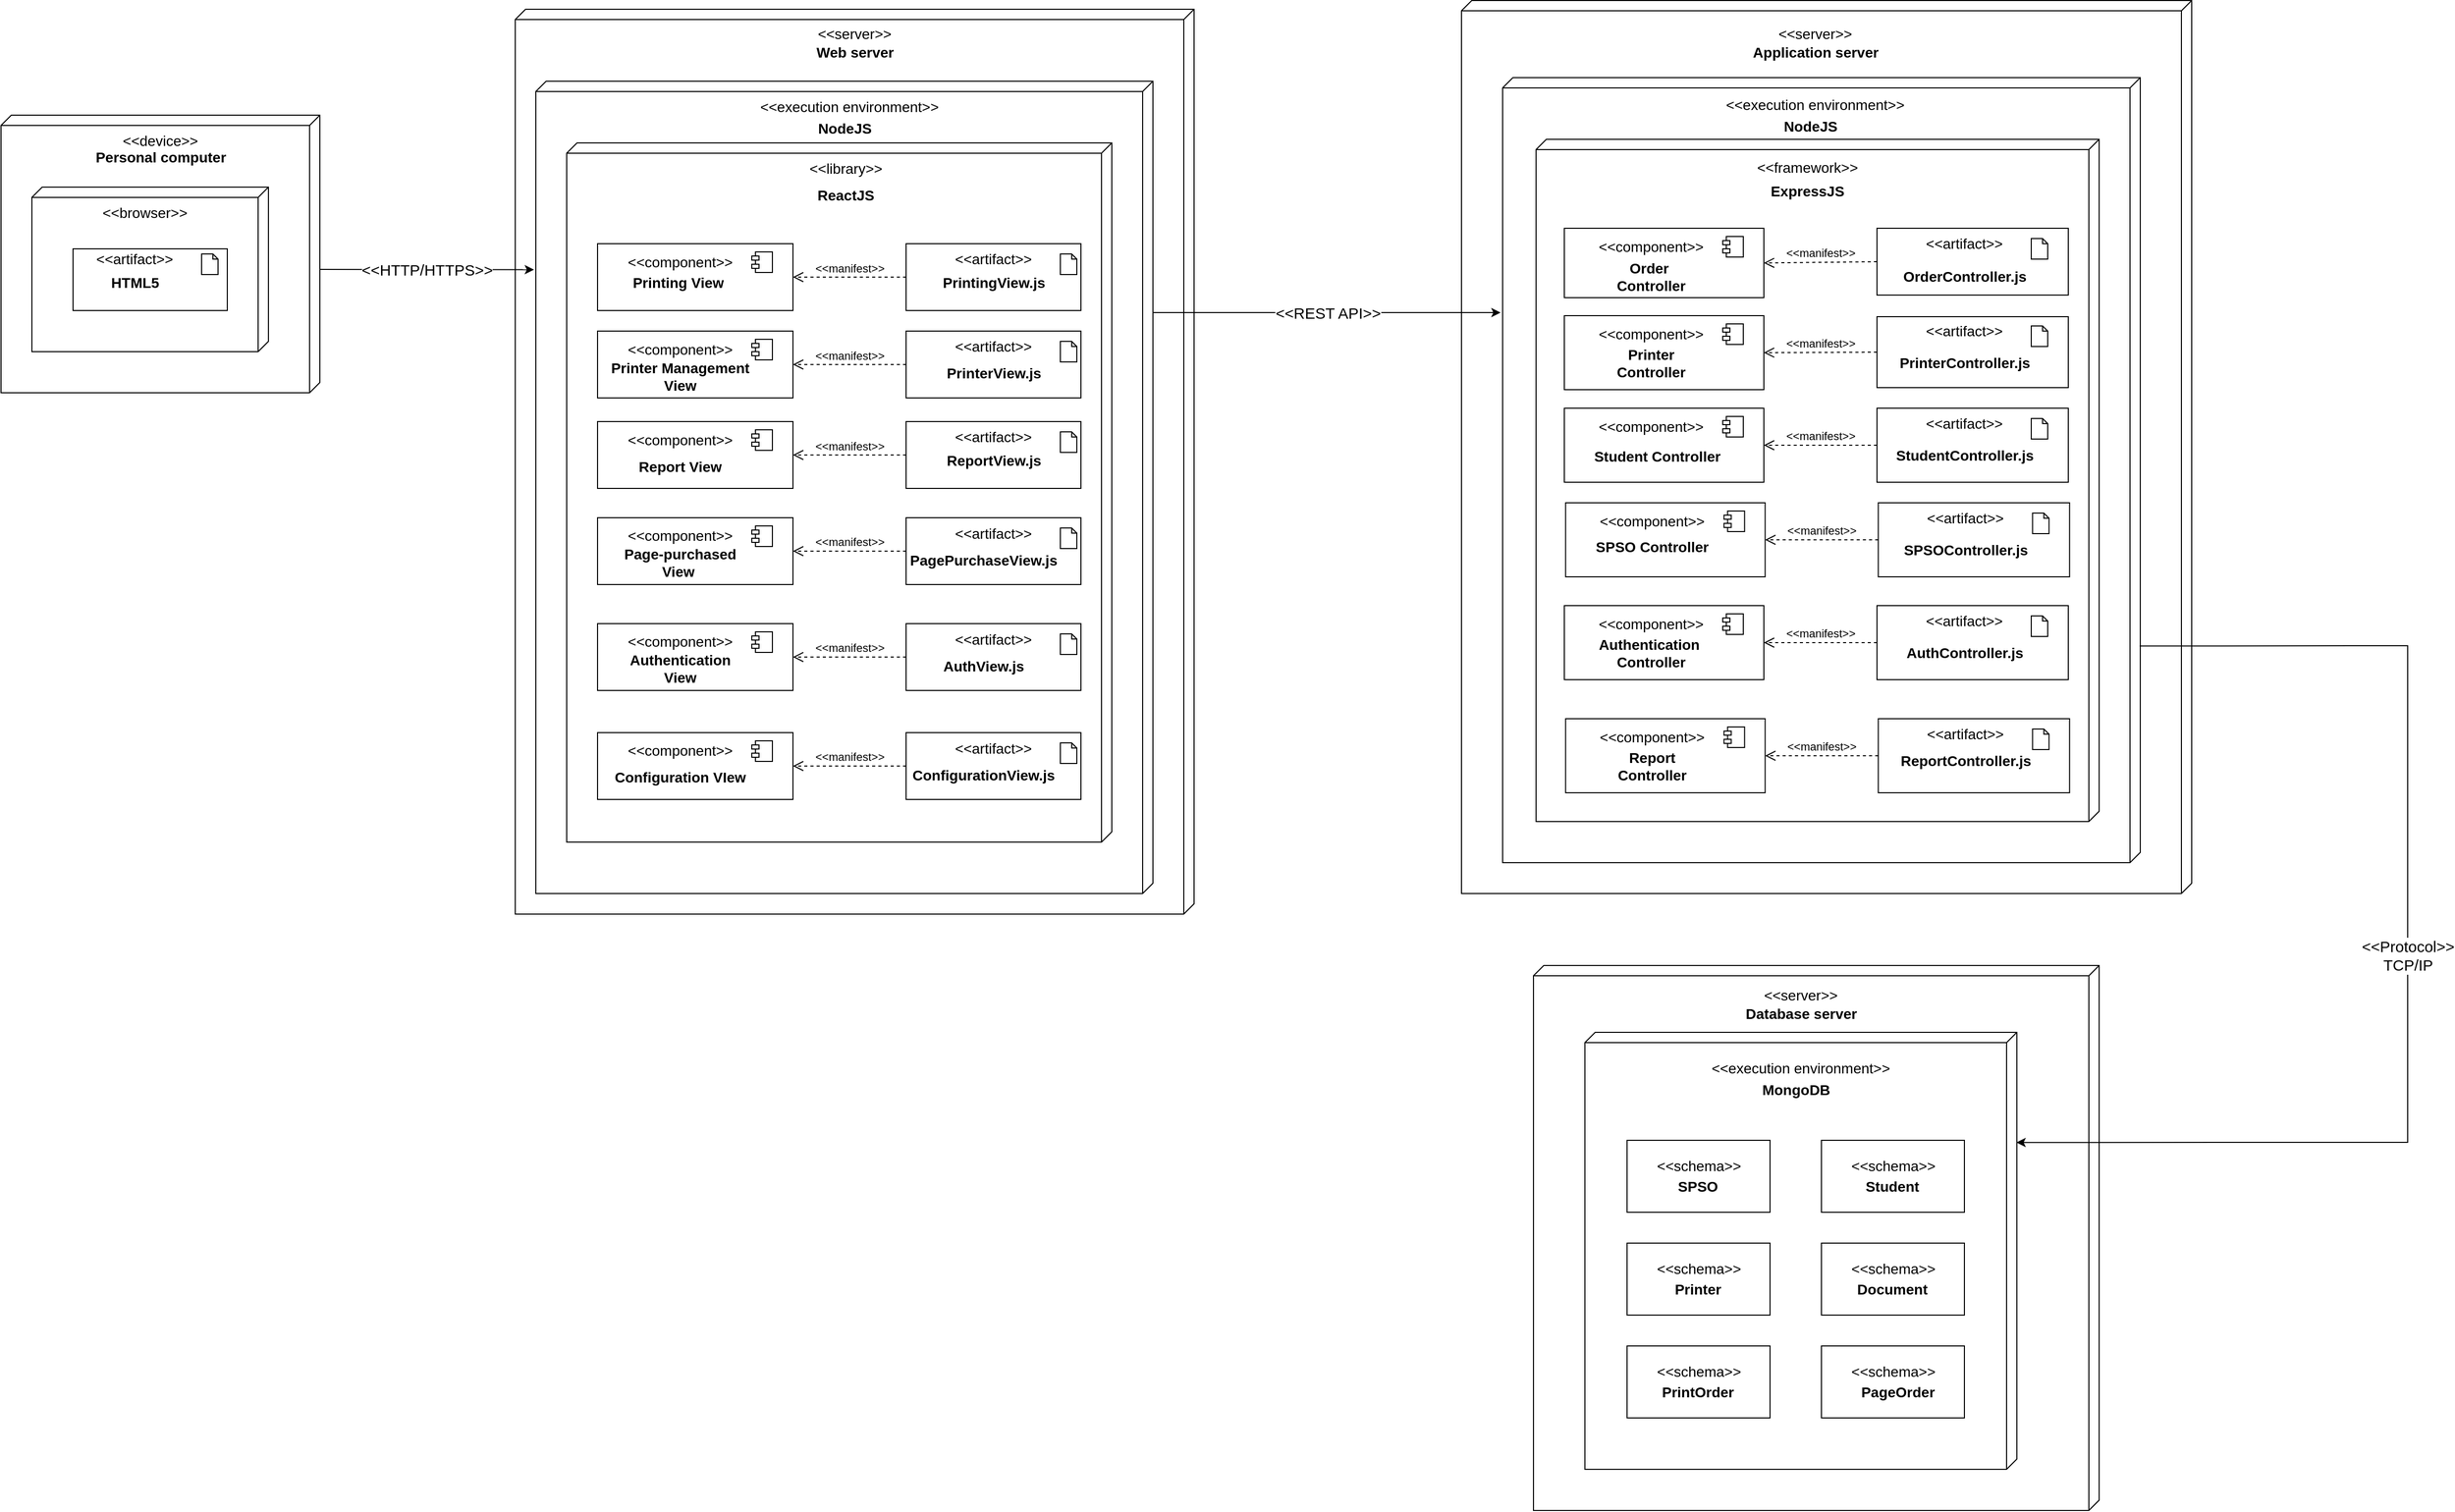 <mxfile version="24.8.4">
  <diagram name="Trang-1" id="mACEPq8pxf743DaYWMax">
    <mxGraphModel grid="1" page="1" gridSize="10" guides="1" tooltips="1" connect="1" arrows="1" fold="1" pageScale="1" pageWidth="827" pageHeight="583" math="0" shadow="0">
      <root>
        <mxCell id="0" />
        <mxCell id="1" parent="0" />
        <mxCell id="xMDU6Mf7_W_wkWYFv5O9-4" value="" style="verticalAlign=top;align=left;spacingTop=8;spacingLeft=2;spacingRight=12;shape=cube;size=10;direction=south;fontStyle=4;html=1;whiteSpace=wrap;" vertex="1" parent="1">
          <mxGeometry x="160" y="150" width="660" height="880" as="geometry" />
        </mxCell>
        <mxCell id="xMDU6Mf7_W_wkWYFv5O9-5" value="&lt;font style=&quot;font-size: 14px;&quot;&gt;&amp;lt;&amp;lt;server&amp;gt;&amp;gt;&lt;/font&gt;" style="text;html=1;align=center;verticalAlign=middle;whiteSpace=wrap;rounded=0;" vertex="1" parent="1">
          <mxGeometry x="460" y="159" width="60" height="30" as="geometry" />
        </mxCell>
        <mxCell id="xMDU6Mf7_W_wkWYFv5O9-7" value="" style="verticalAlign=top;align=left;spacingTop=8;spacingLeft=2;spacingRight=12;shape=cube;size=10;direction=south;fontStyle=4;html=1;whiteSpace=wrap;" vertex="1" parent="1">
          <mxGeometry x="180" y="220" width="600" height="790" as="geometry" />
        </mxCell>
        <mxCell id="xMDU6Mf7_W_wkWYFv5O9-8" value="" style="verticalAlign=top;align=left;spacingTop=8;spacingLeft=2;spacingRight=12;shape=cube;size=10;direction=south;fontStyle=4;html=1;whiteSpace=wrap;" vertex="1" parent="1">
          <mxGeometry x="1080" y="141.5" width="710" height="868.5" as="geometry" />
        </mxCell>
        <mxCell id="xMDU6Mf7_W_wkWYFv5O9-12" value="" style="verticalAlign=top;align=left;spacingTop=8;spacingLeft=2;spacingRight=12;shape=cube;size=10;direction=south;fontStyle=4;html=1;whiteSpace=wrap;" vertex="1" parent="1">
          <mxGeometry x="-340" y="253" width="310" height="270" as="geometry" />
        </mxCell>
        <mxCell id="xMDU6Mf7_W_wkWYFv5O9-13" value="&lt;font style=&quot;font-size: 14px;&quot;&gt;Web server&lt;/font&gt;" style="text;align=center;fontStyle=1;verticalAlign=middle;spacingLeft=3;spacingRight=3;strokeColor=none;rotatable=0;points=[[0,0.5],[1,0.5]];portConstraint=eastwest;html=1;" vertex="1" parent="1">
          <mxGeometry x="450" y="179" width="80" height="26" as="geometry" />
        </mxCell>
        <mxCell id="xMDU6Mf7_W_wkWYFv5O9-15" value="&lt;font style=&quot;font-size: 14px;&quot;&gt;&amp;lt;&amp;lt;device&amp;gt;&amp;gt;&lt;/font&gt;" style="text;html=1;align=center;verticalAlign=middle;whiteSpace=wrap;rounded=0;" vertex="1" parent="1">
          <mxGeometry x="-215" y="263" width="60" height="30" as="geometry" />
        </mxCell>
        <mxCell id="xMDU6Mf7_W_wkWYFv5O9-16" value="&lt;font style=&quot;font-size: 14px;&quot;&gt;Personal computer&lt;/font&gt;" style="text;align=center;fontStyle=1;verticalAlign=middle;spacingLeft=3;spacingRight=3;strokeColor=none;rotatable=0;points=[[0,0.5],[1,0.5]];portConstraint=eastwest;html=1;" vertex="1" parent="1">
          <mxGeometry x="-225" y="281" width="80" height="26" as="geometry" />
        </mxCell>
        <mxCell id="xMDU6Mf7_W_wkWYFv5O9-17" value="" style="verticalAlign=top;align=left;spacingTop=8;spacingLeft=2;spacingRight=12;shape=cube;size=10;direction=south;fontStyle=4;html=1;whiteSpace=wrap;" vertex="1" parent="1">
          <mxGeometry x="-310" y="323" width="230" height="160" as="geometry" />
        </mxCell>
        <mxCell id="xMDU6Mf7_W_wkWYFv5O9-18" value="&lt;font style=&quot;font-size: 14px;&quot;&gt;&amp;lt;&amp;lt;browser&amp;gt;&amp;gt;&lt;/font&gt;" style="text;html=1;align=center;verticalAlign=middle;whiteSpace=wrap;rounded=0;" vertex="1" parent="1">
          <mxGeometry x="-230" y="333" width="60" height="30" as="geometry" />
        </mxCell>
        <mxCell id="xMDU6Mf7_W_wkWYFv5O9-19" value="" style="html=1;whiteSpace=wrap;" vertex="1" parent="1">
          <mxGeometry x="-270" y="383" width="150" height="60" as="geometry" />
        </mxCell>
        <mxCell id="xMDU6Mf7_W_wkWYFv5O9-20" value="&lt;font style=&quot;font-size: 14px;&quot;&gt;&amp;lt;&amp;lt;artifact&amp;gt;&amp;gt;&lt;/font&gt;" style="text;html=1;align=center;verticalAlign=middle;whiteSpace=wrap;rounded=0;" vertex="1" parent="1">
          <mxGeometry x="-240" y="378" width="60" height="30" as="geometry" />
        </mxCell>
        <mxCell id="xMDU6Mf7_W_wkWYFv5O9-21" value="&lt;font style=&quot;font-size: 14px;&quot;&gt;HTML5&lt;/font&gt;" style="text;align=center;fontStyle=1;verticalAlign=middle;spacingLeft=3;spacingRight=3;strokeColor=none;rotatable=0;points=[[0,0.5],[1,0.5]];portConstraint=eastwest;html=1;" vertex="1" parent="1">
          <mxGeometry x="-250" y="403" width="80" height="26" as="geometry" />
        </mxCell>
        <mxCell id="xMDU6Mf7_W_wkWYFv5O9-22" value="" style="shape=note;whiteSpace=wrap;html=1;backgroundOutline=1;darkOpacity=0.05;size=5;" vertex="1" parent="1">
          <mxGeometry x="-145" y="388" width="16" height="20" as="geometry" />
        </mxCell>
        <mxCell id="xMDU6Mf7_W_wkWYFv5O9-23" value="&lt;font style=&quot;font-size: 14px;&quot;&gt;&amp;lt;&amp;lt;execution environment&amp;gt;&amp;gt;&lt;/font&gt;" style="text;html=1;align=center;verticalAlign=middle;whiteSpace=wrap;rounded=0;" vertex="1" parent="1">
          <mxGeometry x="395" y="230" width="180" height="30" as="geometry" />
        </mxCell>
        <mxCell id="xMDU6Mf7_W_wkWYFv5O9-24" value="&lt;font style=&quot;font-size: 14px;&quot;&gt;NodeJS&lt;/font&gt;" style="text;align=center;fontStyle=1;verticalAlign=middle;spacingLeft=3;spacingRight=3;strokeColor=none;rotatable=0;points=[[0,0.5],[1,0.5]];portConstraint=eastwest;html=1;" vertex="1" parent="1">
          <mxGeometry x="440" y="253" width="80" height="26" as="geometry" />
        </mxCell>
        <mxCell id="xMDU6Mf7_W_wkWYFv5O9-25" value="" style="verticalAlign=top;align=left;spacingTop=8;spacingLeft=2;spacingRight=12;shape=cube;size=10;direction=south;fontStyle=4;html=1;whiteSpace=wrap;" vertex="1" parent="1">
          <mxGeometry x="210" y="280" width="530" height="680" as="geometry" />
        </mxCell>
        <mxCell id="xMDU6Mf7_W_wkWYFv5O9-26" value="&lt;span style=&quot;font-weight: 400;&quot;&gt;&lt;font style=&quot;font-size: 14px;&quot;&gt;&amp;lt;&amp;lt;library&amp;gt;&amp;gt;&lt;/font&gt;&lt;/span&gt;" style="text;align=center;fontStyle=1;verticalAlign=middle;spacingLeft=3;spacingRight=3;strokeColor=none;rotatable=0;points=[[0,0.5],[1,0.5]];portConstraint=eastwest;html=1;" vertex="1" parent="1">
          <mxGeometry x="441.25" y="292" width="80" height="26" as="geometry" />
        </mxCell>
        <mxCell id="xMDU6Mf7_W_wkWYFv5O9-27" value="&lt;font style=&quot;font-size: 14px;&quot;&gt;ReactJS&lt;/font&gt;" style="text;align=center;fontStyle=1;verticalAlign=middle;spacingLeft=3;spacingRight=3;strokeColor=none;rotatable=0;points=[[0,0.5],[1,0.5]];portConstraint=eastwest;html=1;" vertex="1" parent="1">
          <mxGeometry x="456.25" y="320" width="50" height="21" as="geometry" />
        </mxCell>
        <mxCell id="xMDU6Mf7_W_wkWYFv5O9-66" value="" style="verticalAlign=top;align=left;spacingTop=8;spacingLeft=2;spacingRight=12;shape=cube;size=10;direction=south;fontStyle=4;html=1;whiteSpace=wrap;" vertex="1" parent="1">
          <mxGeometry x="1120" y="216.5" width="620" height="763.5" as="geometry" />
        </mxCell>
        <mxCell id="xMDU6Mf7_W_wkWYFv5O9-67" value="&lt;font style=&quot;font-size: 14px;&quot;&gt;&amp;lt;&amp;lt;execution environment&amp;gt;&amp;gt;&lt;/font&gt;" style="text;html=1;align=center;verticalAlign=middle;whiteSpace=wrap;rounded=0;" vertex="1" parent="1">
          <mxGeometry x="1334" y="227.5" width="180" height="30" as="geometry" />
        </mxCell>
        <mxCell id="xMDU6Mf7_W_wkWYFv5O9-68" value="&lt;font style=&quot;font-size: 14px;&quot;&gt;NodeJS&lt;/font&gt;" style="text;align=center;fontStyle=1;verticalAlign=middle;spacingLeft=3;spacingRight=3;strokeColor=none;rotatable=0;points=[[0,0.5],[1,0.5]];portConstraint=eastwest;html=1;" vertex="1" parent="1">
          <mxGeometry x="1379" y="250.5" width="80" height="26" as="geometry" />
        </mxCell>
        <mxCell id="xMDU6Mf7_W_wkWYFv5O9-69" value="" style="verticalAlign=top;align=left;spacingTop=8;spacingLeft=2;spacingRight=12;shape=cube;size=10;direction=south;fontStyle=4;html=1;whiteSpace=wrap;" vertex="1" parent="1">
          <mxGeometry x="1152.5" y="276.5" width="547.5" height="663.5" as="geometry" />
        </mxCell>
        <mxCell id="xMDU6Mf7_W_wkWYFv5O9-70" value="&lt;span style=&quot;font-weight: 400;&quot;&gt;&lt;font style=&quot;font-size: 14px;&quot;&gt;&amp;lt;&amp;lt;framework&amp;gt;&amp;gt;&lt;/font&gt;&lt;/span&gt;" style="text;align=center;fontStyle=1;verticalAlign=middle;spacingLeft=3;spacingRight=3;strokeColor=none;rotatable=0;points=[[0,0.5],[1,0.5]];portConstraint=eastwest;html=1;" vertex="1" parent="1">
          <mxGeometry x="1376.25" y="290.5" width="80" height="26" as="geometry" />
        </mxCell>
        <mxCell id="xMDU6Mf7_W_wkWYFv5O9-72" value="" style="html=1;whiteSpace=wrap;" vertex="1" parent="1">
          <mxGeometry x="1180" y="363" width="194" height="67.5" as="geometry" />
        </mxCell>
        <mxCell id="xMDU6Mf7_W_wkWYFv5O9-73" value="" style="shape=module;align=left;spacingLeft=20;align=center;verticalAlign=top;whiteSpace=wrap;html=1;jettyWidth=7;jettyHeight=4;" vertex="1" parent="1">
          <mxGeometry x="1334" y="371" width="20" height="20" as="geometry" />
        </mxCell>
        <mxCell id="xMDU6Mf7_W_wkWYFv5O9-74" value="&lt;span style=&quot;font-weight: 400;&quot;&gt;&lt;font style=&quot;font-size: 14px;&quot;&gt;&amp;lt;&amp;lt;component&amp;gt;&amp;gt;&lt;/font&gt;&lt;/span&gt;" style="text;align=center;fontStyle=1;verticalAlign=middle;spacingLeft=3;spacingRight=3;strokeColor=none;rotatable=0;points=[[0,0.5],[1,0.5]];portConstraint=eastwest;html=1;" vertex="1" parent="1">
          <mxGeometry x="1224" y="367.5" width="80" height="26" as="geometry" />
        </mxCell>
        <mxCell id="xMDU6Mf7_W_wkWYFv5O9-75" value="&lt;span style=&quot;font-size: 14px;&quot;&gt;Order&amp;nbsp;&lt;br&gt;Controller&lt;/span&gt;" style="text;align=center;fontStyle=1;verticalAlign=middle;spacingLeft=3;spacingRight=3;strokeColor=none;rotatable=0;points=[[0,0.5],[1,0.5]];portConstraint=eastwest;html=1;" vertex="1" parent="1">
          <mxGeometry x="1224" y="396.5" width="80" height="26" as="geometry" />
        </mxCell>
        <mxCell id="xMDU6Mf7_W_wkWYFv5O9-76" value="" style="html=1;whiteSpace=wrap;" vertex="1" parent="1">
          <mxGeometry x="1484" y="363" width="186" height="65" as="geometry" />
        </mxCell>
        <mxCell id="xMDU6Mf7_W_wkWYFv5O9-77" value="&lt;font style=&quot;font-size: 14px;&quot;&gt;&amp;lt;&amp;lt;artifact&amp;gt;&amp;gt;&lt;/font&gt;" style="text;html=1;align=center;verticalAlign=middle;whiteSpace=wrap;rounded=0;" vertex="1" parent="1">
          <mxGeometry x="1539" y="363" width="60" height="30" as="geometry" />
        </mxCell>
        <mxCell id="xMDU6Mf7_W_wkWYFv5O9-78" value="&lt;font style=&quot;font-size: 14px;&quot;&gt;OrderController.js&lt;/font&gt;" style="text;align=center;fontStyle=1;verticalAlign=middle;spacingLeft=3;spacingRight=3;strokeColor=none;rotatable=0;points=[[0,0.5],[1,0.5]];portConstraint=eastwest;html=1;" vertex="1" parent="1">
          <mxGeometry x="1509" y="396.5" width="120" height="26" as="geometry" />
        </mxCell>
        <mxCell id="xMDU6Mf7_W_wkWYFv5O9-79" value="" style="shape=note;whiteSpace=wrap;html=1;backgroundOutline=1;darkOpacity=0.05;size=5;" vertex="1" parent="1">
          <mxGeometry x="1634" y="373" width="16" height="20" as="geometry" />
        </mxCell>
        <mxCell id="xMDU6Mf7_W_wkWYFv5O9-80" value="&amp;lt;&amp;lt;manifest&amp;gt;&amp;gt;" style="html=1;verticalAlign=bottom;endArrow=open;dashed=1;endSize=8;curved=0;rounded=0;entryX=1;entryY=0.5;entryDx=0;entryDy=0;exitX=0;exitY=0.5;exitDx=0;exitDy=0;" edge="1" parent="1" source="xMDU6Mf7_W_wkWYFv5O9-76" target="xMDU6Mf7_W_wkWYFv5O9-72">
          <mxGeometry relative="1" as="geometry">
            <mxPoint x="1464" y="395.08" as="sourcePoint" />
            <mxPoint x="1384" y="395.08" as="targetPoint" />
          </mxGeometry>
        </mxCell>
        <mxCell id="xMDU6Mf7_W_wkWYFv5O9-81" value="" style="html=1;whiteSpace=wrap;" vertex="1" parent="1">
          <mxGeometry x="1180" y="448" width="194" height="72" as="geometry" />
        </mxCell>
        <mxCell id="xMDU6Mf7_W_wkWYFv5O9-82" value="" style="shape=module;align=left;spacingLeft=20;align=center;verticalAlign=top;whiteSpace=wrap;html=1;jettyWidth=7;jettyHeight=4;" vertex="1" parent="1">
          <mxGeometry x="1334" y="456" width="20" height="20" as="geometry" />
        </mxCell>
        <mxCell id="xMDU6Mf7_W_wkWYFv5O9-83" value="&lt;span style=&quot;font-weight: 400; font-size: 14px;&quot;&gt;&amp;lt;&amp;lt;component&amp;gt;&amp;gt;&lt;/span&gt;" style="text;align=center;fontStyle=1;verticalAlign=middle;spacingLeft=3;spacingRight=3;strokeColor=none;rotatable=0;points=[[0,0.5],[1,0.5]];portConstraint=eastwest;html=1;fontSize=14;" vertex="1" parent="1">
          <mxGeometry x="1224" y="452.5" width="80" height="26" as="geometry" />
        </mxCell>
        <mxCell id="xMDU6Mf7_W_wkWYFv5O9-84" value="&lt;font style=&quot;font-size: 14px;&quot;&gt;Printer&lt;/font&gt;&lt;div&gt;&lt;span style=&quot;font-size: 14px;&quot;&gt;Controller&lt;/span&gt;&lt;/div&gt;" style="text;align=center;fontStyle=1;verticalAlign=middle;spacingLeft=3;spacingRight=3;strokeColor=none;rotatable=0;points=[[0,0.5],[1,0.5]];portConstraint=eastwest;html=1;" vertex="1" parent="1">
          <mxGeometry x="1224" y="481" width="80" height="26" as="geometry" />
        </mxCell>
        <mxCell id="xMDU6Mf7_W_wkWYFv5O9-85" value="" style="html=1;whiteSpace=wrap;" vertex="1" parent="1">
          <mxGeometry x="1484" y="449" width="186" height="69" as="geometry" />
        </mxCell>
        <mxCell id="xMDU6Mf7_W_wkWYFv5O9-86" value="&lt;font style=&quot;font-size: 14px;&quot;&gt;&amp;lt;&amp;lt;artifact&amp;gt;&amp;gt;&lt;/font&gt;" style="text;html=1;align=center;verticalAlign=middle;whiteSpace=wrap;rounded=0;" vertex="1" parent="1">
          <mxGeometry x="1539" y="448" width="60" height="30" as="geometry" />
        </mxCell>
        <mxCell id="xMDU6Mf7_W_wkWYFv5O9-87" value="&lt;font style=&quot;font-size: 14px;&quot;&gt;PrinterController.js&lt;/font&gt;" style="text;align=center;fontStyle=1;verticalAlign=middle;spacingLeft=3;spacingRight=3;strokeColor=none;rotatable=0;points=[[0,0.5],[1,0.5]];portConstraint=eastwest;html=1;" vertex="1" parent="1">
          <mxGeometry x="1529" y="481" width="80" height="26" as="geometry" />
        </mxCell>
        <mxCell id="xMDU6Mf7_W_wkWYFv5O9-88" value="" style="shape=note;whiteSpace=wrap;html=1;backgroundOutline=1;darkOpacity=0.05;size=5;" vertex="1" parent="1">
          <mxGeometry x="1634" y="458" width="16" height="20" as="geometry" />
        </mxCell>
        <mxCell id="xMDU6Mf7_W_wkWYFv5O9-89" value="&amp;lt;&amp;lt;manifest&amp;gt;&amp;gt;" style="html=1;verticalAlign=bottom;endArrow=open;dashed=1;endSize=8;curved=0;rounded=0;entryX=1;entryY=0.5;entryDx=0;entryDy=0;exitX=0;exitY=0.5;exitDx=0;exitDy=0;" edge="1" parent="1" source="xMDU6Mf7_W_wkWYFv5O9-85" target="xMDU6Mf7_W_wkWYFv5O9-81">
          <mxGeometry relative="1" as="geometry">
            <mxPoint x="1464" y="480.08" as="sourcePoint" />
            <mxPoint x="1384" y="480.08" as="targetPoint" />
          </mxGeometry>
        </mxCell>
        <mxCell id="xMDU6Mf7_W_wkWYFv5O9-90" value="" style="html=1;whiteSpace=wrap;" vertex="1" parent="1">
          <mxGeometry x="1180" y="538" width="194" height="72" as="geometry" />
        </mxCell>
        <mxCell id="xMDU6Mf7_W_wkWYFv5O9-91" value="" style="shape=module;align=left;spacingLeft=20;align=center;verticalAlign=top;whiteSpace=wrap;html=1;jettyWidth=7;jettyHeight=4;" vertex="1" parent="1">
          <mxGeometry x="1334" y="546" width="20" height="20" as="geometry" />
        </mxCell>
        <mxCell id="xMDU6Mf7_W_wkWYFv5O9-92" value="&lt;span style=&quot;font-weight: 400;&quot;&gt;&lt;font style=&quot;font-size: 14px;&quot;&gt;&amp;lt;&amp;lt;component&amp;gt;&amp;gt;&lt;/font&gt;&lt;/span&gt;" style="text;align=center;fontStyle=1;verticalAlign=middle;spacingLeft=3;spacingRight=3;strokeColor=none;rotatable=0;points=[[0,0.5],[1,0.5]];portConstraint=eastwest;html=1;" vertex="1" parent="1">
          <mxGeometry x="1224" y="542.5" width="80" height="26" as="geometry" />
        </mxCell>
        <mxCell id="xMDU6Mf7_W_wkWYFv5O9-93" value="&lt;span style=&quot;font-size: 14px;&quot;&gt;Student Controller&lt;/span&gt;" style="text;align=center;fontStyle=1;verticalAlign=middle;spacingLeft=3;spacingRight=3;strokeColor=none;rotatable=0;points=[[0,0.5],[1,0.5]];portConstraint=eastwest;html=1;" vertex="1" parent="1">
          <mxGeometry x="1200" y="571.5" width="140" height="26" as="geometry" />
        </mxCell>
        <mxCell id="xMDU6Mf7_W_wkWYFv5O9-94" value="" style="html=1;whiteSpace=wrap;" vertex="1" parent="1">
          <mxGeometry x="1484" y="538" width="186" height="72" as="geometry" />
        </mxCell>
        <mxCell id="xMDU6Mf7_W_wkWYFv5O9-95" value="&lt;font style=&quot;font-size: 14px;&quot;&gt;&amp;lt;&amp;lt;artifact&amp;gt;&amp;gt;&lt;/font&gt;" style="text;html=1;align=center;verticalAlign=middle;whiteSpace=wrap;rounded=0;" vertex="1" parent="1">
          <mxGeometry x="1539" y="538" width="60" height="30" as="geometry" />
        </mxCell>
        <mxCell id="xMDU6Mf7_W_wkWYFv5O9-96" value="&lt;span style=&quot;font-size: 14px;&quot;&gt;StudentController.js&lt;/span&gt;" style="text;align=center;fontStyle=1;verticalAlign=middle;spacingLeft=3;spacingRight=3;strokeColor=none;rotatable=0;points=[[0,0.5],[1,0.5]];portConstraint=eastwest;html=1;" vertex="1" parent="1">
          <mxGeometry x="1529" y="571" width="80" height="26" as="geometry" />
        </mxCell>
        <mxCell id="xMDU6Mf7_W_wkWYFv5O9-97" value="" style="shape=note;whiteSpace=wrap;html=1;backgroundOutline=1;darkOpacity=0.05;size=5;" vertex="1" parent="1">
          <mxGeometry x="1634" y="548" width="16" height="20" as="geometry" />
        </mxCell>
        <mxCell id="xMDU6Mf7_W_wkWYFv5O9-98" value="&amp;lt;&amp;lt;manifest&amp;gt;&amp;gt;" style="html=1;verticalAlign=bottom;endArrow=open;dashed=1;endSize=8;curved=0;rounded=0;entryX=1;entryY=0.5;entryDx=0;entryDy=0;exitX=0;exitY=0.5;exitDx=0;exitDy=0;" edge="1" parent="1" source="xMDU6Mf7_W_wkWYFv5O9-94" target="xMDU6Mf7_W_wkWYFv5O9-90">
          <mxGeometry relative="1" as="geometry">
            <mxPoint x="1464" y="570.08" as="sourcePoint" />
            <mxPoint x="1384" y="570.08" as="targetPoint" />
          </mxGeometry>
        </mxCell>
        <mxCell id="xMDU6Mf7_W_wkWYFv5O9-99" value="&lt;span style=&quot;font-size: 14px;&quot;&gt;ExpressJS&lt;/span&gt;" style="text;align=center;fontStyle=1;verticalAlign=middle;spacingLeft=3;spacingRight=3;strokeColor=none;rotatable=0;points=[[0,0.5],[1,0.5]];portConstraint=eastwest;html=1;" vertex="1" parent="1">
          <mxGeometry x="1391.25" y="316.5" width="50" height="21" as="geometry" />
        </mxCell>
        <mxCell id="xMDU6Mf7_W_wkWYFv5O9-101" value="&lt;font style=&quot;font-size: 14px;&quot;&gt;&amp;lt;&amp;lt;server&amp;gt;&amp;gt;&lt;/font&gt;" style="text;html=1;align=center;verticalAlign=middle;whiteSpace=wrap;rounded=0;" vertex="1" parent="1">
          <mxGeometry x="1394" y="159" width="60" height="30" as="geometry" />
        </mxCell>
        <mxCell id="xMDU6Mf7_W_wkWYFv5O9-102" value="&lt;font style=&quot;font-size: 14px;&quot;&gt;Application server&lt;/font&gt;" style="text;align=center;fontStyle=1;verticalAlign=middle;spacingLeft=3;spacingRight=3;strokeColor=none;rotatable=0;points=[[0,0.5],[1,0.5]];portConstraint=eastwest;html=1;" vertex="1" parent="1">
          <mxGeometry x="1384" y="179" width="80" height="26" as="geometry" />
        </mxCell>
        <mxCell id="xMDU6Mf7_W_wkWYFv5O9-118" value="" style="verticalAlign=top;align=left;spacingTop=8;spacingLeft=2;spacingRight=12;shape=cube;size=10;direction=south;fontStyle=4;html=1;whiteSpace=wrap;" vertex="1" parent="1">
          <mxGeometry x="1150" y="1080" width="550" height="530" as="geometry" />
        </mxCell>
        <mxCell id="xMDU6Mf7_W_wkWYFv5O9-119" value="" style="verticalAlign=top;align=left;spacingTop=8;spacingLeft=2;spacingRight=12;shape=cube;size=10;direction=south;fontStyle=4;html=1;whiteSpace=wrap;" vertex="1" parent="1">
          <mxGeometry x="1200" y="1145" width="420" height="425" as="geometry" />
        </mxCell>
        <mxCell id="xMDU6Mf7_W_wkWYFv5O9-120" value="&lt;font style=&quot;font-size: 14px;&quot;&gt;&amp;lt;&amp;lt;execution environment&amp;gt;&amp;gt;&lt;/font&gt;" style="text;html=1;align=center;verticalAlign=middle;whiteSpace=wrap;rounded=0;" vertex="1" parent="1">
          <mxGeometry x="1320" y="1165" width="180" height="30" as="geometry" />
        </mxCell>
        <mxCell id="xMDU6Mf7_W_wkWYFv5O9-121" value="&lt;font style=&quot;font-size: 14px;&quot;&gt;MongoDB&lt;/font&gt;" style="text;align=center;fontStyle=1;verticalAlign=middle;spacingLeft=3;spacingRight=3;strokeColor=none;rotatable=0;points=[[0,0.5],[1,0.5]];portConstraint=eastwest;html=1;" vertex="1" parent="1">
          <mxGeometry x="1365" y="1188" width="80" height="26" as="geometry" />
        </mxCell>
        <mxCell id="xMDU6Mf7_W_wkWYFv5O9-152" value="&lt;font style=&quot;font-size: 14px;&quot;&gt;&amp;lt;&amp;lt;server&amp;gt;&amp;gt;&lt;/font&gt;" style="text;html=1;align=center;verticalAlign=middle;whiteSpace=wrap;rounded=0;" vertex="1" parent="1">
          <mxGeometry x="1380" y="1094" width="60" height="30" as="geometry" />
        </mxCell>
        <mxCell id="xMDU6Mf7_W_wkWYFv5O9-153" value="&lt;font style=&quot;font-size: 14px;&quot;&gt;Database server&lt;/font&gt;" style="text;align=center;fontStyle=1;verticalAlign=middle;spacingLeft=3;spacingRight=3;strokeColor=none;rotatable=0;points=[[0,0.5],[1,0.5]];portConstraint=eastwest;html=1;" vertex="1" parent="1">
          <mxGeometry x="1370" y="1114" width="80" height="26" as="geometry" />
        </mxCell>
        <mxCell id="xMDU6Mf7_W_wkWYFv5O9-157" value="&amp;lt;&amp;lt;REST API&amp;gt;&amp;gt;" style="endArrow=classic;html=1;rounded=0;fontSize=15;" edge="1" parent="1">
          <mxGeometry x="0.006" relative="1" as="geometry">
            <mxPoint x="780" y="445" as="sourcePoint" />
            <mxPoint x="1118" y="445" as="targetPoint" />
            <mxPoint as="offset" />
          </mxGeometry>
        </mxCell>
        <mxCell id="xMDU6Mf7_W_wkWYFv5O9-160" value="&amp;lt;&amp;lt;Protocol&amp;gt;&amp;gt;&lt;div&gt;TCP/IP&lt;/div&gt;" style="endArrow=classic;html=1;rounded=0;entryX=0.252;entryY=0.001;entryDx=0;entryDy=0;entryPerimeter=0;fontSize=15;exitX=0.724;exitY=0.001;exitDx=0;exitDy=0;exitPerimeter=0;" edge="1" parent="1" source="xMDU6Mf7_W_wkWYFv5O9-66" target="xMDU6Mf7_W_wkWYFv5O9-119">
          <mxGeometry relative="1" as="geometry">
            <mxPoint x="1880" y="861" as="sourcePoint" />
            <mxPoint x="2221" y="860" as="targetPoint" />
            <Array as="points">
              <mxPoint x="2000" y="769" />
              <mxPoint x="2000" y="1252" />
            </Array>
          </mxGeometry>
        </mxCell>
        <mxCell id="xMDU6Mf7_W_wkWYFv5O9-161" value="&amp;lt;&amp;lt;HTTP/HTTPS&amp;gt;&amp;gt;" style="endArrow=classic;html=1;rounded=0;fontSize=15;entryX=0.232;entryY=1.003;entryDx=0;entryDy=0;entryPerimeter=0;" edge="1" parent="1" target="xMDU6Mf7_W_wkWYFv5O9-7">
          <mxGeometry x="0.003" relative="1" as="geometry">
            <mxPoint x="-30" y="403" as="sourcePoint" />
            <mxPoint x="200" y="403" as="targetPoint" />
            <mxPoint as="offset" />
          </mxGeometry>
        </mxCell>
        <mxCell id="LKvH6PIUfFhSIlMl65G8-5" value="" style="rounded=0;whiteSpace=wrap;html=1;" vertex="1" parent="1">
          <mxGeometry x="1241" y="1250" width="139" height="70" as="geometry" />
        </mxCell>
        <mxCell id="LKvH6PIUfFhSIlMl65G8-7" value="&lt;font style=&quot;font-size: 14px;&quot;&gt;&amp;lt;&amp;lt;schema&amp;gt;&amp;gt;&lt;/font&gt;" style="text;html=1;align=center;verticalAlign=middle;whiteSpace=wrap;rounded=0;" vertex="1" parent="1">
          <mxGeometry x="1280.5" y="1260" width="60" height="30" as="geometry" />
        </mxCell>
        <mxCell id="LKvH6PIUfFhSIlMl65G8-8" value="&lt;font style=&quot;font-size: 14px;&quot;&gt;&lt;b&gt;SPSO&lt;/b&gt;&lt;/font&gt;" style="text;html=1;align=center;verticalAlign=middle;whiteSpace=wrap;rounded=0;" vertex="1" parent="1">
          <mxGeometry x="1280" y="1280" width="60" height="30" as="geometry" />
        </mxCell>
        <mxCell id="LKvH6PIUfFhSIlMl65G8-9" value="" style="rounded=0;whiteSpace=wrap;html=1;" vertex="1" parent="1">
          <mxGeometry x="1430" y="1250" width="139" height="70" as="geometry" />
        </mxCell>
        <mxCell id="LKvH6PIUfFhSIlMl65G8-10" value="&lt;font style=&quot;font-size: 14px;&quot;&gt;&amp;lt;&amp;lt;schema&amp;gt;&amp;gt;&lt;/font&gt;" style="text;html=1;align=center;verticalAlign=middle;whiteSpace=wrap;rounded=0;" vertex="1" parent="1">
          <mxGeometry x="1469.5" y="1260" width="60" height="30" as="geometry" />
        </mxCell>
        <mxCell id="LKvH6PIUfFhSIlMl65G8-11" value="&lt;span style=&quot;font-size: 14px;&quot;&gt;&lt;b&gt;Student&lt;/b&gt;&lt;/span&gt;" style="text;html=1;align=center;verticalAlign=middle;whiteSpace=wrap;rounded=0;" vertex="1" parent="1">
          <mxGeometry x="1469" y="1280" width="60" height="30" as="geometry" />
        </mxCell>
        <mxCell id="LKvH6PIUfFhSIlMl65G8-12" value="" style="rounded=0;whiteSpace=wrap;html=1;" vertex="1" parent="1">
          <mxGeometry x="1241" y="1350" width="139" height="70" as="geometry" />
        </mxCell>
        <mxCell id="LKvH6PIUfFhSIlMl65G8-13" value="&lt;font style=&quot;font-size: 14px;&quot;&gt;&amp;lt;&amp;lt;schema&amp;gt;&amp;gt;&lt;/font&gt;" style="text;html=1;align=center;verticalAlign=middle;whiteSpace=wrap;rounded=0;" vertex="1" parent="1">
          <mxGeometry x="1280.5" y="1360" width="60" height="30" as="geometry" />
        </mxCell>
        <mxCell id="LKvH6PIUfFhSIlMl65G8-14" value="&lt;font style=&quot;font-size: 14px;&quot;&gt;&lt;b&gt;Printer&lt;/b&gt;&lt;/font&gt;" style="text;html=1;align=center;verticalAlign=middle;whiteSpace=wrap;rounded=0;" vertex="1" parent="1">
          <mxGeometry x="1280" y="1380" width="60" height="30" as="geometry" />
        </mxCell>
        <mxCell id="LKvH6PIUfFhSIlMl65G8-15" value="" style="rounded=0;whiteSpace=wrap;html=1;" vertex="1" parent="1">
          <mxGeometry x="1430" y="1350" width="139" height="70" as="geometry" />
        </mxCell>
        <mxCell id="LKvH6PIUfFhSIlMl65G8-16" value="&lt;font style=&quot;font-size: 14px;&quot;&gt;&amp;lt;&amp;lt;schema&amp;gt;&amp;gt;&lt;/font&gt;" style="text;html=1;align=center;verticalAlign=middle;whiteSpace=wrap;rounded=0;" vertex="1" parent="1">
          <mxGeometry x="1469.5" y="1360" width="60" height="30" as="geometry" />
        </mxCell>
        <mxCell id="LKvH6PIUfFhSIlMl65G8-17" value="&lt;font style=&quot;font-size: 14px;&quot;&gt;&lt;b&gt;Document&lt;/b&gt;&lt;/font&gt;" style="text;html=1;align=center;verticalAlign=middle;whiteSpace=wrap;rounded=0;" vertex="1" parent="1">
          <mxGeometry x="1469" y="1380" width="60" height="30" as="geometry" />
        </mxCell>
        <mxCell id="LKvH6PIUfFhSIlMl65G8-18" value="" style="rounded=0;whiteSpace=wrap;html=1;" vertex="1" parent="1">
          <mxGeometry x="1241" y="1450" width="139" height="70" as="geometry" />
        </mxCell>
        <mxCell id="LKvH6PIUfFhSIlMl65G8-19" value="&lt;font style=&quot;font-size: 14px;&quot;&gt;&amp;lt;&amp;lt;schema&amp;gt;&amp;gt;&lt;/font&gt;" style="text;html=1;align=center;verticalAlign=middle;whiteSpace=wrap;rounded=0;" vertex="1" parent="1">
          <mxGeometry x="1280.5" y="1460" width="60" height="30" as="geometry" />
        </mxCell>
        <mxCell id="LKvH6PIUfFhSIlMl65G8-20" value="&lt;span style=&quot;font-size: 14px;&quot;&gt;&lt;b&gt;PrintOrder&lt;/b&gt;&lt;/span&gt;" style="text;html=1;align=center;verticalAlign=middle;whiteSpace=wrap;rounded=0;" vertex="1" parent="1">
          <mxGeometry x="1255" y="1480" width="110" height="30" as="geometry" />
        </mxCell>
        <mxCell id="LKvH6PIUfFhSIlMl65G8-21" value="" style="rounded=0;whiteSpace=wrap;html=1;" vertex="1" parent="1">
          <mxGeometry x="1430" y="1450" width="139" height="70" as="geometry" />
        </mxCell>
        <mxCell id="LKvH6PIUfFhSIlMl65G8-22" value="&lt;font style=&quot;font-size: 14px;&quot;&gt;&amp;lt;&amp;lt;schema&amp;gt;&amp;gt;&lt;/font&gt;" style="text;html=1;align=center;verticalAlign=middle;whiteSpace=wrap;rounded=0;" vertex="1" parent="1">
          <mxGeometry x="1469.5" y="1460" width="60" height="30" as="geometry" />
        </mxCell>
        <mxCell id="LKvH6PIUfFhSIlMl65G8-23" value="&lt;font style=&quot;font-size: 14px;&quot;&gt;&lt;b&gt;PageOrder&lt;/b&gt;&lt;/font&gt;" style="text;html=1;align=center;verticalAlign=middle;whiteSpace=wrap;rounded=0;" vertex="1" parent="1">
          <mxGeometry x="1465" y="1480" width="79" height="30" as="geometry" />
        </mxCell>
        <mxCell id="aDMoCFPMf9zaNoa19dLN-1" value="" style="html=1;whiteSpace=wrap;" vertex="1" parent="1">
          <mxGeometry x="1181.25" y="630" width="194" height="72" as="geometry" />
        </mxCell>
        <mxCell id="aDMoCFPMf9zaNoa19dLN-2" value="" style="shape=module;align=left;spacingLeft=20;align=center;verticalAlign=top;whiteSpace=wrap;html=1;jettyWidth=7;jettyHeight=4;" vertex="1" parent="1">
          <mxGeometry x="1335.25" y="638" width="20" height="20" as="geometry" />
        </mxCell>
        <mxCell id="aDMoCFPMf9zaNoa19dLN-3" value="&lt;span style=&quot;font-weight: 400;&quot;&gt;&lt;font style=&quot;font-size: 14px;&quot;&gt;&amp;lt;&amp;lt;component&amp;gt;&amp;gt;&lt;/font&gt;&lt;/span&gt;" style="text;align=center;fontStyle=1;verticalAlign=middle;spacingLeft=3;spacingRight=3;strokeColor=none;rotatable=0;points=[[0,0.5],[1,0.5]];portConstraint=eastwest;html=1;" vertex="1" parent="1">
          <mxGeometry x="1225.25" y="634.5" width="80" height="26" as="geometry" />
        </mxCell>
        <mxCell id="aDMoCFPMf9zaNoa19dLN-5" value="" style="html=1;whiteSpace=wrap;" vertex="1" parent="1">
          <mxGeometry x="1485.25" y="630" width="186" height="72" as="geometry" />
        </mxCell>
        <mxCell id="aDMoCFPMf9zaNoa19dLN-6" value="&lt;font style=&quot;font-size: 14px;&quot;&gt;&amp;lt;&amp;lt;artifact&amp;gt;&amp;gt;&lt;/font&gt;" style="text;html=1;align=center;verticalAlign=middle;whiteSpace=wrap;rounded=0;" vertex="1" parent="1">
          <mxGeometry x="1540.25" y="630" width="60" height="30" as="geometry" />
        </mxCell>
        <mxCell id="aDMoCFPMf9zaNoa19dLN-7" value="&lt;span style=&quot;font-size: 14px;&quot;&gt;SPSOController.js&lt;/span&gt;" style="text;align=center;fontStyle=1;verticalAlign=middle;spacingLeft=3;spacingRight=3;strokeColor=none;rotatable=0;points=[[0,0.5],[1,0.5]];portConstraint=eastwest;html=1;" vertex="1" parent="1">
          <mxGeometry x="1530.25" y="663" width="80" height="26" as="geometry" />
        </mxCell>
        <mxCell id="aDMoCFPMf9zaNoa19dLN-8" value="" style="shape=note;whiteSpace=wrap;html=1;backgroundOutline=1;darkOpacity=0.05;size=5;" vertex="1" parent="1">
          <mxGeometry x="1635.25" y="640" width="16" height="20" as="geometry" />
        </mxCell>
        <mxCell id="aDMoCFPMf9zaNoa19dLN-9" value="&amp;lt;&amp;lt;manifest&amp;gt;&amp;gt;" style="html=1;verticalAlign=bottom;endArrow=open;dashed=1;endSize=8;curved=0;rounded=0;entryX=1;entryY=0.5;entryDx=0;entryDy=0;exitX=0;exitY=0.5;exitDx=0;exitDy=0;" edge="1" parent="1" source="aDMoCFPMf9zaNoa19dLN-5" target="aDMoCFPMf9zaNoa19dLN-1">
          <mxGeometry relative="1" as="geometry">
            <mxPoint x="1465.25" y="662.08" as="sourcePoint" />
            <mxPoint x="1385.25" y="662.08" as="targetPoint" />
          </mxGeometry>
        </mxCell>
        <mxCell id="aDMoCFPMf9zaNoa19dLN-10" value="" style="html=1;whiteSpace=wrap;" vertex="1" parent="1">
          <mxGeometry x="1180" y="730" width="194" height="72" as="geometry" />
        </mxCell>
        <mxCell id="aDMoCFPMf9zaNoa19dLN-11" value="" style="shape=module;align=left;spacingLeft=20;align=center;verticalAlign=top;whiteSpace=wrap;html=1;jettyWidth=7;jettyHeight=4;" vertex="1" parent="1">
          <mxGeometry x="1334" y="738" width="20" height="20" as="geometry" />
        </mxCell>
        <mxCell id="aDMoCFPMf9zaNoa19dLN-12" value="&lt;span style=&quot;font-weight: 400;&quot;&gt;&lt;font style=&quot;font-size: 14px;&quot;&gt;&amp;lt;&amp;lt;component&amp;gt;&amp;gt;&lt;/font&gt;&lt;/span&gt;" style="text;align=center;fontStyle=1;verticalAlign=middle;spacingLeft=3;spacingRight=3;strokeColor=none;rotatable=0;points=[[0,0.5],[1,0.5]];portConstraint=eastwest;html=1;" vertex="1" parent="1">
          <mxGeometry x="1224" y="734.5" width="80" height="26" as="geometry" />
        </mxCell>
        <mxCell id="aDMoCFPMf9zaNoa19dLN-13" value="&lt;span style=&quot;font-size: 14px;&quot;&gt;Authentication&amp;nbsp;&lt;br&gt;Controller&lt;/span&gt;" style="text;align=center;fontStyle=1;verticalAlign=middle;spacingLeft=3;spacingRight=3;strokeColor=none;rotatable=0;points=[[0,0.5],[1,0.5]];portConstraint=eastwest;html=1;" vertex="1" parent="1">
          <mxGeometry x="1224" y="763" width="80" height="26" as="geometry" />
        </mxCell>
        <mxCell id="aDMoCFPMf9zaNoa19dLN-14" value="" style="html=1;whiteSpace=wrap;" vertex="1" parent="1">
          <mxGeometry x="1484" y="730" width="186" height="72" as="geometry" />
        </mxCell>
        <mxCell id="aDMoCFPMf9zaNoa19dLN-15" value="&lt;font style=&quot;font-size: 14px;&quot;&gt;&amp;lt;&amp;lt;artifact&amp;gt;&amp;gt;&lt;/font&gt;" style="text;html=1;align=center;verticalAlign=middle;whiteSpace=wrap;rounded=0;" vertex="1" parent="1">
          <mxGeometry x="1539" y="730" width="60" height="30" as="geometry" />
        </mxCell>
        <mxCell id="aDMoCFPMf9zaNoa19dLN-16" value="&lt;span style=&quot;font-size: 14px;&quot;&gt;AuthController.js&lt;/span&gt;" style="text;align=center;fontStyle=1;verticalAlign=middle;spacingLeft=3;spacingRight=3;strokeColor=none;rotatable=0;points=[[0,0.5],[1,0.5]];portConstraint=eastwest;html=1;" vertex="1" parent="1">
          <mxGeometry x="1529" y="763" width="80" height="26" as="geometry" />
        </mxCell>
        <mxCell id="aDMoCFPMf9zaNoa19dLN-17" value="" style="shape=note;whiteSpace=wrap;html=1;backgroundOutline=1;darkOpacity=0.05;size=5;" vertex="1" parent="1">
          <mxGeometry x="1634" y="740" width="16" height="20" as="geometry" />
        </mxCell>
        <mxCell id="aDMoCFPMf9zaNoa19dLN-18" value="&amp;lt;&amp;lt;manifest&amp;gt;&amp;gt;" style="html=1;verticalAlign=bottom;endArrow=open;dashed=1;endSize=8;curved=0;rounded=0;entryX=1;entryY=0.5;entryDx=0;entryDy=0;exitX=0;exitY=0.5;exitDx=0;exitDy=0;" edge="1" parent="1" source="aDMoCFPMf9zaNoa19dLN-14" target="aDMoCFPMf9zaNoa19dLN-10">
          <mxGeometry relative="1" as="geometry">
            <mxPoint x="1464" y="762.08" as="sourcePoint" />
            <mxPoint x="1384" y="762.08" as="targetPoint" />
          </mxGeometry>
        </mxCell>
        <mxCell id="aDMoCFPMf9zaNoa19dLN-19" value="&lt;span style=&quot;font-size: 14px;&quot;&gt;SPSO Controller&lt;/span&gt;" style="text;align=center;fontStyle=1;verticalAlign=middle;spacingLeft=3;spacingRight=3;strokeColor=none;rotatable=0;points=[[0,0.5],[1,0.5]];portConstraint=eastwest;html=1;" vertex="1" parent="1">
          <mxGeometry x="1195.25" y="660" width="140" height="26" as="geometry" />
        </mxCell>
        <mxCell id="aDMoCFPMf9zaNoa19dLN-20" value="" style="html=1;whiteSpace=wrap;" vertex="1" parent="1">
          <mxGeometry x="1181.25" y="840" width="194" height="72" as="geometry" />
        </mxCell>
        <mxCell id="aDMoCFPMf9zaNoa19dLN-21" value="" style="shape=module;align=left;spacingLeft=20;align=center;verticalAlign=top;whiteSpace=wrap;html=1;jettyWidth=7;jettyHeight=4;" vertex="1" parent="1">
          <mxGeometry x="1335.25" y="848" width="20" height="20" as="geometry" />
        </mxCell>
        <mxCell id="aDMoCFPMf9zaNoa19dLN-22" value="&lt;span style=&quot;font-weight: 400;&quot;&gt;&lt;font style=&quot;font-size: 14px;&quot;&gt;&amp;lt;&amp;lt;component&amp;gt;&amp;gt;&lt;/font&gt;&lt;/span&gt;" style="text;align=center;fontStyle=1;verticalAlign=middle;spacingLeft=3;spacingRight=3;strokeColor=none;rotatable=0;points=[[0,0.5],[1,0.5]];portConstraint=eastwest;html=1;" vertex="1" parent="1">
          <mxGeometry x="1225.25" y="844.5" width="80" height="26" as="geometry" />
        </mxCell>
        <mxCell id="aDMoCFPMf9zaNoa19dLN-23" value="&lt;span style=&quot;font-size: 14px;&quot;&gt;Report&lt;br&gt;Controller&lt;/span&gt;" style="text;align=center;fontStyle=1;verticalAlign=middle;spacingLeft=3;spacingRight=3;strokeColor=none;rotatable=0;points=[[0,0.5],[1,0.5]];portConstraint=eastwest;html=1;" vertex="1" parent="1">
          <mxGeometry x="1225.25" y="873" width="80" height="26" as="geometry" />
        </mxCell>
        <mxCell id="aDMoCFPMf9zaNoa19dLN-24" value="" style="html=1;whiteSpace=wrap;" vertex="1" parent="1">
          <mxGeometry x="1485.25" y="840" width="186" height="72" as="geometry" />
        </mxCell>
        <mxCell id="aDMoCFPMf9zaNoa19dLN-25" value="&lt;font style=&quot;font-size: 14px;&quot;&gt;&amp;lt;&amp;lt;artifact&amp;gt;&amp;gt;&lt;/font&gt;" style="text;html=1;align=center;verticalAlign=middle;whiteSpace=wrap;rounded=0;" vertex="1" parent="1">
          <mxGeometry x="1540.25" y="840" width="60" height="30" as="geometry" />
        </mxCell>
        <mxCell id="aDMoCFPMf9zaNoa19dLN-26" value="&lt;span style=&quot;font-size: 14px;&quot;&gt;ReportController.js&lt;/span&gt;" style="text;align=center;fontStyle=1;verticalAlign=middle;spacingLeft=3;spacingRight=3;strokeColor=none;rotatable=0;points=[[0,0.5],[1,0.5]];portConstraint=eastwest;html=1;" vertex="1" parent="1">
          <mxGeometry x="1530.25" y="868" width="80" height="26" as="geometry" />
        </mxCell>
        <mxCell id="aDMoCFPMf9zaNoa19dLN-27" value="" style="shape=note;whiteSpace=wrap;html=1;backgroundOutline=1;darkOpacity=0.05;size=5;" vertex="1" parent="1">
          <mxGeometry x="1635.25" y="850" width="16" height="20" as="geometry" />
        </mxCell>
        <mxCell id="aDMoCFPMf9zaNoa19dLN-28" value="&amp;lt;&amp;lt;manifest&amp;gt;&amp;gt;" style="html=1;verticalAlign=bottom;endArrow=open;dashed=1;endSize=8;curved=0;rounded=0;entryX=1;entryY=0.5;entryDx=0;entryDy=0;exitX=0;exitY=0.5;exitDx=0;exitDy=0;" edge="1" parent="1" source="aDMoCFPMf9zaNoa19dLN-24" target="aDMoCFPMf9zaNoa19dLN-20">
          <mxGeometry relative="1" as="geometry">
            <mxPoint x="1465.25" y="872.08" as="sourcePoint" />
            <mxPoint x="1385.25" y="872.08" as="targetPoint" />
          </mxGeometry>
        </mxCell>
        <mxCell id="aDMoCFPMf9zaNoa19dLN-39" value="" style="html=1;whiteSpace=wrap;" vertex="1" parent="1">
          <mxGeometry x="240" y="378" width="190" height="65" as="geometry" />
        </mxCell>
        <mxCell id="aDMoCFPMf9zaNoa19dLN-40" value="" style="shape=module;align=left;spacingLeft=20;align=center;verticalAlign=top;whiteSpace=wrap;html=1;jettyWidth=7;jettyHeight=4;" vertex="1" parent="1">
          <mxGeometry x="390" y="386" width="20" height="20" as="geometry" />
        </mxCell>
        <mxCell id="aDMoCFPMf9zaNoa19dLN-41" value="&lt;span style=&quot;font-weight: 400;&quot;&gt;&lt;font style=&quot;font-size: 14px;&quot;&gt;&amp;lt;&amp;lt;component&amp;gt;&amp;gt;&lt;/font&gt;&lt;/span&gt;" style="text;align=center;fontStyle=1;verticalAlign=middle;spacingLeft=3;spacingRight=3;strokeColor=none;rotatable=0;points=[[0,0.5],[1,0.5]];portConstraint=eastwest;html=1;" vertex="1" parent="1">
          <mxGeometry x="280" y="382.5" width="80" height="26" as="geometry" />
        </mxCell>
        <mxCell id="aDMoCFPMf9zaNoa19dLN-42" value="&lt;font style=&quot;font-size: 14px;&quot;&gt;Printing View&amp;nbsp;&lt;/font&gt;" style="text;align=center;fontStyle=1;verticalAlign=middle;spacingLeft=3;spacingRight=3;strokeColor=none;rotatable=0;points=[[0,0.5],[1,0.5]];portConstraint=eastwest;html=1;" vertex="1" parent="1">
          <mxGeometry x="280" y="403" width="80" height="26" as="geometry" />
        </mxCell>
        <mxCell id="aDMoCFPMf9zaNoa19dLN-43" value="" style="html=1;whiteSpace=wrap;" vertex="1" parent="1">
          <mxGeometry x="540" y="378" width="170" height="65" as="geometry" />
        </mxCell>
        <mxCell id="aDMoCFPMf9zaNoa19dLN-44" value="&lt;font style=&quot;font-size: 14px;&quot;&gt;&amp;lt;&amp;lt;artifact&amp;gt;&amp;gt;&lt;/font&gt;" style="text;html=1;align=center;verticalAlign=middle;whiteSpace=wrap;rounded=0;" vertex="1" parent="1">
          <mxGeometry x="595" y="378" width="60" height="30" as="geometry" />
        </mxCell>
        <mxCell id="aDMoCFPMf9zaNoa19dLN-45" value="&lt;span style=&quot;font-size: 14px;&quot;&gt;PrintingView.js&lt;/span&gt;" style="text;align=center;fontStyle=1;verticalAlign=middle;spacingLeft=3;spacingRight=3;strokeColor=none;rotatable=0;points=[[0,0.5],[1,0.5]];portConstraint=eastwest;html=1;" vertex="1" parent="1">
          <mxGeometry x="585" y="403" width="80" height="26" as="geometry" />
        </mxCell>
        <mxCell id="aDMoCFPMf9zaNoa19dLN-46" value="" style="shape=note;whiteSpace=wrap;html=1;backgroundOutline=1;darkOpacity=0.05;size=5;" vertex="1" parent="1">
          <mxGeometry x="690" y="388" width="16" height="20" as="geometry" />
        </mxCell>
        <mxCell id="aDMoCFPMf9zaNoa19dLN-47" value="&amp;lt;&amp;lt;manifest&amp;gt;&amp;gt;" style="html=1;verticalAlign=bottom;endArrow=open;dashed=1;endSize=8;curved=0;rounded=0;entryX=1;entryY=0.5;entryDx=0;entryDy=0;exitX=0;exitY=0.5;exitDx=0;exitDy=0;" edge="1" parent="1" source="aDMoCFPMf9zaNoa19dLN-43" target="aDMoCFPMf9zaNoa19dLN-39">
          <mxGeometry relative="1" as="geometry">
            <mxPoint x="520" y="410.08" as="sourcePoint" />
            <mxPoint x="440" y="410.08" as="targetPoint" />
          </mxGeometry>
        </mxCell>
        <mxCell id="aDMoCFPMf9zaNoa19dLN-48" value="" style="html=1;whiteSpace=wrap;" vertex="1" parent="1">
          <mxGeometry x="240" y="463" width="190" height="65" as="geometry" />
        </mxCell>
        <mxCell id="aDMoCFPMf9zaNoa19dLN-49" value="" style="shape=module;align=left;spacingLeft=20;align=center;verticalAlign=top;whiteSpace=wrap;html=1;jettyWidth=7;jettyHeight=4;" vertex="1" parent="1">
          <mxGeometry x="390" y="471" width="20" height="20" as="geometry" />
        </mxCell>
        <mxCell id="aDMoCFPMf9zaNoa19dLN-50" value="&lt;span style=&quot;font-weight: 400; font-size: 14px;&quot;&gt;&amp;lt;&amp;lt;component&amp;gt;&amp;gt;&lt;/span&gt;" style="text;align=center;fontStyle=1;verticalAlign=middle;spacingLeft=3;spacingRight=3;strokeColor=none;rotatable=0;points=[[0,0.5],[1,0.5]];portConstraint=eastwest;html=1;fontSize=14;" vertex="1" parent="1">
          <mxGeometry x="280" y="467.5" width="80" height="26" as="geometry" />
        </mxCell>
        <mxCell id="aDMoCFPMf9zaNoa19dLN-51" value="" style="html=1;whiteSpace=wrap;" vertex="1" parent="1">
          <mxGeometry x="540" y="463" width="170" height="65" as="geometry" />
        </mxCell>
        <mxCell id="aDMoCFPMf9zaNoa19dLN-52" value="&lt;font style=&quot;font-size: 14px;&quot;&gt;&amp;lt;&amp;lt;artifact&amp;gt;&amp;gt;&lt;/font&gt;" style="text;html=1;align=center;verticalAlign=middle;whiteSpace=wrap;rounded=0;" vertex="1" parent="1">
          <mxGeometry x="595" y="463" width="60" height="30" as="geometry" />
        </mxCell>
        <mxCell id="aDMoCFPMf9zaNoa19dLN-53" value="&lt;span style=&quot;font-size: 14px;&quot;&gt;PrinterView.js&lt;/span&gt;" style="text;align=center;fontStyle=1;verticalAlign=middle;spacingLeft=3;spacingRight=3;strokeColor=none;rotatable=0;points=[[0,0.5],[1,0.5]];portConstraint=eastwest;html=1;" vertex="1" parent="1">
          <mxGeometry x="585" y="491" width="80" height="26" as="geometry" />
        </mxCell>
        <mxCell id="aDMoCFPMf9zaNoa19dLN-54" value="" style="shape=note;whiteSpace=wrap;html=1;backgroundOutline=1;darkOpacity=0.05;size=5;" vertex="1" parent="1">
          <mxGeometry x="690" y="473" width="16" height="20" as="geometry" />
        </mxCell>
        <mxCell id="aDMoCFPMf9zaNoa19dLN-55" value="&amp;lt;&amp;lt;manifest&amp;gt;&amp;gt;" style="html=1;verticalAlign=bottom;endArrow=open;dashed=1;endSize=8;curved=0;rounded=0;entryX=1;entryY=0.5;entryDx=0;entryDy=0;exitX=0;exitY=0.5;exitDx=0;exitDy=0;" edge="1" parent="1" source="aDMoCFPMf9zaNoa19dLN-51" target="aDMoCFPMf9zaNoa19dLN-48">
          <mxGeometry relative="1" as="geometry">
            <mxPoint x="520" y="495.08" as="sourcePoint" />
            <mxPoint x="440" y="495.08" as="targetPoint" />
          </mxGeometry>
        </mxCell>
        <mxCell id="aDMoCFPMf9zaNoa19dLN-56" value="&lt;span style=&quot;font-size: 14px;&quot;&gt;Printer Management&lt;/span&gt;&lt;div&gt;&lt;span style=&quot;font-size: 14px;&quot;&gt;View&lt;/span&gt;&lt;/div&gt;" style="text;align=center;fontStyle=1;verticalAlign=middle;spacingLeft=3;spacingRight=3;strokeColor=none;rotatable=0;points=[[0,0.5],[1,0.5]];portConstraint=eastwest;html=1;" vertex="1" parent="1">
          <mxGeometry x="280" y="493.5" width="80" height="26" as="geometry" />
        </mxCell>
        <mxCell id="aDMoCFPMf9zaNoa19dLN-57" value="" style="html=1;whiteSpace=wrap;" vertex="1" parent="1">
          <mxGeometry x="240" y="551" width="190" height="65" as="geometry" />
        </mxCell>
        <mxCell id="aDMoCFPMf9zaNoa19dLN-58" value="" style="shape=module;align=left;spacingLeft=20;align=center;verticalAlign=top;whiteSpace=wrap;html=1;jettyWidth=7;jettyHeight=4;" vertex="1" parent="1">
          <mxGeometry x="390" y="559" width="20" height="20" as="geometry" />
        </mxCell>
        <mxCell id="aDMoCFPMf9zaNoa19dLN-59" value="&lt;span style=&quot;font-weight: 400; font-size: 14px;&quot;&gt;&amp;lt;&amp;lt;component&amp;gt;&amp;gt;&lt;/span&gt;" style="text;align=center;fontStyle=1;verticalAlign=middle;spacingLeft=3;spacingRight=3;strokeColor=none;rotatable=0;points=[[0,0.5],[1,0.5]];portConstraint=eastwest;html=1;fontSize=14;" vertex="1" parent="1">
          <mxGeometry x="280" y="555.5" width="80" height="26" as="geometry" />
        </mxCell>
        <mxCell id="aDMoCFPMf9zaNoa19dLN-60" value="" style="html=1;whiteSpace=wrap;" vertex="1" parent="1">
          <mxGeometry x="540" y="551" width="170" height="65" as="geometry" />
        </mxCell>
        <mxCell id="aDMoCFPMf9zaNoa19dLN-61" value="&lt;font style=&quot;font-size: 14px;&quot;&gt;&amp;lt;&amp;lt;artifact&amp;gt;&amp;gt;&lt;/font&gt;" style="text;html=1;align=center;verticalAlign=middle;whiteSpace=wrap;rounded=0;" vertex="1" parent="1">
          <mxGeometry x="595" y="551" width="60" height="30" as="geometry" />
        </mxCell>
        <mxCell id="aDMoCFPMf9zaNoa19dLN-62" value="&lt;span style=&quot;font-size: 14px;&quot;&gt;ReportView.js&lt;/span&gt;" style="text;align=center;fontStyle=1;verticalAlign=middle;spacingLeft=3;spacingRight=3;strokeColor=none;rotatable=0;points=[[0,0.5],[1,0.5]];portConstraint=eastwest;html=1;" vertex="1" parent="1">
          <mxGeometry x="585" y="576" width="80" height="26" as="geometry" />
        </mxCell>
        <mxCell id="aDMoCFPMf9zaNoa19dLN-63" value="" style="shape=note;whiteSpace=wrap;html=1;backgroundOutline=1;darkOpacity=0.05;size=5;" vertex="1" parent="1">
          <mxGeometry x="690" y="561" width="16" height="20" as="geometry" />
        </mxCell>
        <mxCell id="aDMoCFPMf9zaNoa19dLN-64" value="&amp;lt;&amp;lt;manifest&amp;gt;&amp;gt;" style="html=1;verticalAlign=bottom;endArrow=open;dashed=1;endSize=8;curved=0;rounded=0;entryX=1;entryY=0.5;entryDx=0;entryDy=0;exitX=0;exitY=0.5;exitDx=0;exitDy=0;" edge="1" parent="1" source="aDMoCFPMf9zaNoa19dLN-60" target="aDMoCFPMf9zaNoa19dLN-57">
          <mxGeometry relative="1" as="geometry">
            <mxPoint x="520" y="583.08" as="sourcePoint" />
            <mxPoint x="440" y="583.08" as="targetPoint" />
          </mxGeometry>
        </mxCell>
        <mxCell id="aDMoCFPMf9zaNoa19dLN-65" value="&lt;font style=&quot;font-size: 14px;&quot;&gt;Report View&lt;/font&gt;" style="text;align=center;fontStyle=1;verticalAlign=middle;spacingLeft=3;spacingRight=3;strokeColor=none;rotatable=0;points=[[0,0.5],[1,0.5]];portConstraint=eastwest;html=1;" vertex="1" parent="1">
          <mxGeometry x="280" y="581.5" width="80" height="26" as="geometry" />
        </mxCell>
        <mxCell id="aDMoCFPMf9zaNoa19dLN-66" value="" style="html=1;whiteSpace=wrap;" vertex="1" parent="1">
          <mxGeometry x="240" y="644.5" width="190" height="65" as="geometry" />
        </mxCell>
        <mxCell id="aDMoCFPMf9zaNoa19dLN-67" value="" style="shape=module;align=left;spacingLeft=20;align=center;verticalAlign=top;whiteSpace=wrap;html=1;jettyWidth=7;jettyHeight=4;" vertex="1" parent="1">
          <mxGeometry x="390" y="652.5" width="20" height="20" as="geometry" />
        </mxCell>
        <mxCell id="aDMoCFPMf9zaNoa19dLN-68" value="&lt;span style=&quot;font-weight: 400; font-size: 14px;&quot;&gt;&amp;lt;&amp;lt;component&amp;gt;&amp;gt;&lt;/span&gt;" style="text;align=center;fontStyle=1;verticalAlign=middle;spacingLeft=3;spacingRight=3;strokeColor=none;rotatable=0;points=[[0,0.5],[1,0.5]];portConstraint=eastwest;html=1;fontSize=14;" vertex="1" parent="1">
          <mxGeometry x="280" y="649" width="80" height="26" as="geometry" />
        </mxCell>
        <mxCell id="aDMoCFPMf9zaNoa19dLN-69" value="" style="html=1;whiteSpace=wrap;" vertex="1" parent="1">
          <mxGeometry x="540" y="644.5" width="170" height="65" as="geometry" />
        </mxCell>
        <mxCell id="aDMoCFPMf9zaNoa19dLN-70" value="&lt;font style=&quot;font-size: 14px;&quot;&gt;&amp;lt;&amp;lt;artifact&amp;gt;&amp;gt;&lt;/font&gt;" style="text;html=1;align=center;verticalAlign=middle;whiteSpace=wrap;rounded=0;" vertex="1" parent="1">
          <mxGeometry x="595" y="644.5" width="60" height="30" as="geometry" />
        </mxCell>
        <mxCell id="aDMoCFPMf9zaNoa19dLN-71" value="&lt;span style=&quot;font-size: 14px;&quot;&gt;PagePurchaseView.js&lt;/span&gt;" style="text;align=center;fontStyle=1;verticalAlign=middle;spacingLeft=3;spacingRight=3;strokeColor=none;rotatable=0;points=[[0,0.5],[1,0.5]];portConstraint=eastwest;html=1;" vertex="1" parent="1">
          <mxGeometry x="575" y="672.5" width="80" height="26" as="geometry" />
        </mxCell>
        <mxCell id="aDMoCFPMf9zaNoa19dLN-72" value="" style="shape=note;whiteSpace=wrap;html=1;backgroundOutline=1;darkOpacity=0.05;size=5;" vertex="1" parent="1">
          <mxGeometry x="690" y="654.5" width="16" height="20" as="geometry" />
        </mxCell>
        <mxCell id="aDMoCFPMf9zaNoa19dLN-73" value="&amp;lt;&amp;lt;manifest&amp;gt;&amp;gt;" style="html=1;verticalAlign=bottom;endArrow=open;dashed=1;endSize=8;curved=0;rounded=0;entryX=1;entryY=0.5;entryDx=0;entryDy=0;exitX=0;exitY=0.5;exitDx=0;exitDy=0;" edge="1" parent="1" source="aDMoCFPMf9zaNoa19dLN-69" target="aDMoCFPMf9zaNoa19dLN-66">
          <mxGeometry relative="1" as="geometry">
            <mxPoint x="520" y="676.58" as="sourcePoint" />
            <mxPoint x="440" y="676.58" as="targetPoint" />
          </mxGeometry>
        </mxCell>
        <mxCell id="aDMoCFPMf9zaNoa19dLN-74" value="&lt;span style=&quot;font-size: 14px;&quot;&gt;Page-purchased&lt;/span&gt;&lt;div&gt;&lt;span style=&quot;font-size: 14px;&quot;&gt;View&amp;nbsp;&lt;/span&gt;&lt;/div&gt;" style="text;align=center;fontStyle=1;verticalAlign=middle;spacingLeft=3;spacingRight=3;strokeColor=none;rotatable=0;points=[[0,0.5],[1,0.5]];portConstraint=eastwest;html=1;" vertex="1" parent="1">
          <mxGeometry x="280" y="675" width="80" height="26" as="geometry" />
        </mxCell>
        <mxCell id="aDMoCFPMf9zaNoa19dLN-75" value="" style="html=1;whiteSpace=wrap;" vertex="1" parent="1">
          <mxGeometry x="240" y="747.5" width="190" height="65" as="geometry" />
        </mxCell>
        <mxCell id="aDMoCFPMf9zaNoa19dLN-76" value="" style="shape=module;align=left;spacingLeft=20;align=center;verticalAlign=top;whiteSpace=wrap;html=1;jettyWidth=7;jettyHeight=4;" vertex="1" parent="1">
          <mxGeometry x="390" y="755.5" width="20" height="20" as="geometry" />
        </mxCell>
        <mxCell id="aDMoCFPMf9zaNoa19dLN-77" value="&lt;span style=&quot;font-weight: 400; font-size: 14px;&quot;&gt;&amp;lt;&amp;lt;component&amp;gt;&amp;gt;&lt;/span&gt;" style="text;align=center;fontStyle=1;verticalAlign=middle;spacingLeft=3;spacingRight=3;strokeColor=none;rotatable=0;points=[[0,0.5],[1,0.5]];portConstraint=eastwest;html=1;fontSize=14;" vertex="1" parent="1">
          <mxGeometry x="280" y="752" width="80" height="26" as="geometry" />
        </mxCell>
        <mxCell id="aDMoCFPMf9zaNoa19dLN-78" value="" style="html=1;whiteSpace=wrap;" vertex="1" parent="1">
          <mxGeometry x="540" y="747.5" width="170" height="65" as="geometry" />
        </mxCell>
        <mxCell id="aDMoCFPMf9zaNoa19dLN-79" value="&lt;font style=&quot;font-size: 14px;&quot;&gt;&amp;lt;&amp;lt;artifact&amp;gt;&amp;gt;&lt;/font&gt;" style="text;html=1;align=center;verticalAlign=middle;whiteSpace=wrap;rounded=0;" vertex="1" parent="1">
          <mxGeometry x="595" y="747.5" width="60" height="30" as="geometry" />
        </mxCell>
        <mxCell id="aDMoCFPMf9zaNoa19dLN-80" value="&lt;span style=&quot;font-size: 14px;&quot;&gt;AuthView.js&lt;/span&gt;" style="text;align=center;fontStyle=1;verticalAlign=middle;spacingLeft=3;spacingRight=3;strokeColor=none;rotatable=0;points=[[0,0.5],[1,0.5]];portConstraint=eastwest;html=1;" vertex="1" parent="1">
          <mxGeometry x="575" y="775.5" width="80" height="26" as="geometry" />
        </mxCell>
        <mxCell id="aDMoCFPMf9zaNoa19dLN-81" value="" style="shape=note;whiteSpace=wrap;html=1;backgroundOutline=1;darkOpacity=0.05;size=5;" vertex="1" parent="1">
          <mxGeometry x="690" y="757.5" width="16" height="20" as="geometry" />
        </mxCell>
        <mxCell id="aDMoCFPMf9zaNoa19dLN-82" value="&amp;lt;&amp;lt;manifest&amp;gt;&amp;gt;" style="html=1;verticalAlign=bottom;endArrow=open;dashed=1;endSize=8;curved=0;rounded=0;entryX=1;entryY=0.5;entryDx=0;entryDy=0;exitX=0;exitY=0.5;exitDx=0;exitDy=0;" edge="1" parent="1" source="aDMoCFPMf9zaNoa19dLN-78" target="aDMoCFPMf9zaNoa19dLN-75">
          <mxGeometry relative="1" as="geometry">
            <mxPoint x="520" y="779.58" as="sourcePoint" />
            <mxPoint x="440" y="779.58" as="targetPoint" />
          </mxGeometry>
        </mxCell>
        <mxCell id="aDMoCFPMf9zaNoa19dLN-83" value="&lt;span style=&quot;font-size: 14px;&quot;&gt;Authentication&lt;/span&gt;&lt;div&gt;&lt;span style=&quot;font-size: 14px;&quot;&gt;View&lt;/span&gt;&lt;/div&gt;" style="text;align=center;fontStyle=1;verticalAlign=middle;spacingLeft=3;spacingRight=3;strokeColor=none;rotatable=0;points=[[0,0.5],[1,0.5]];portConstraint=eastwest;html=1;" vertex="1" parent="1">
          <mxGeometry x="280" y="778" width="80" height="26" as="geometry" />
        </mxCell>
        <mxCell id="G74MwB8DFGIq-3ASuQ1E-1" value="" style="html=1;whiteSpace=wrap;" vertex="1" parent="1">
          <mxGeometry x="240" y="853.5" width="190" height="65" as="geometry" />
        </mxCell>
        <mxCell id="G74MwB8DFGIq-3ASuQ1E-2" value="" style="shape=module;align=left;spacingLeft=20;align=center;verticalAlign=top;whiteSpace=wrap;html=1;jettyWidth=7;jettyHeight=4;" vertex="1" parent="1">
          <mxGeometry x="390" y="861.5" width="20" height="20" as="geometry" />
        </mxCell>
        <mxCell id="G74MwB8DFGIq-3ASuQ1E-3" value="&lt;span style=&quot;font-weight: 400; font-size: 14px;&quot;&gt;&amp;lt;&amp;lt;component&amp;gt;&amp;gt;&lt;/span&gt;" style="text;align=center;fontStyle=1;verticalAlign=middle;spacingLeft=3;spacingRight=3;strokeColor=none;rotatable=0;points=[[0,0.5],[1,0.5]];portConstraint=eastwest;html=1;fontSize=14;" vertex="1" parent="1">
          <mxGeometry x="280" y="858" width="80" height="26" as="geometry" />
        </mxCell>
        <mxCell id="G74MwB8DFGIq-3ASuQ1E-4" value="" style="html=1;whiteSpace=wrap;" vertex="1" parent="1">
          <mxGeometry x="540" y="853.5" width="170" height="65" as="geometry" />
        </mxCell>
        <mxCell id="G74MwB8DFGIq-3ASuQ1E-5" value="&lt;font style=&quot;font-size: 14px;&quot;&gt;&amp;lt;&amp;lt;artifact&amp;gt;&amp;gt;&lt;/font&gt;" style="text;html=1;align=center;verticalAlign=middle;whiteSpace=wrap;rounded=0;" vertex="1" parent="1">
          <mxGeometry x="595" y="853.5" width="60" height="30" as="geometry" />
        </mxCell>
        <mxCell id="G74MwB8DFGIq-3ASuQ1E-6" value="&lt;span style=&quot;font-size: 14px;&quot;&gt;ConfigurationView.js&lt;/span&gt;" style="text;align=center;fontStyle=1;verticalAlign=middle;spacingLeft=3;spacingRight=3;strokeColor=none;rotatable=0;points=[[0,0.5],[1,0.5]];portConstraint=eastwest;html=1;" vertex="1" parent="1">
          <mxGeometry x="575" y="881.5" width="80" height="26" as="geometry" />
        </mxCell>
        <mxCell id="G74MwB8DFGIq-3ASuQ1E-7" value="" style="shape=note;whiteSpace=wrap;html=1;backgroundOutline=1;darkOpacity=0.05;size=5;" vertex="1" parent="1">
          <mxGeometry x="690" y="863.5" width="16" height="20" as="geometry" />
        </mxCell>
        <mxCell id="G74MwB8DFGIq-3ASuQ1E-8" value="&amp;lt;&amp;lt;manifest&amp;gt;&amp;gt;" style="html=1;verticalAlign=bottom;endArrow=open;dashed=1;endSize=8;curved=0;rounded=0;entryX=1;entryY=0.5;entryDx=0;entryDy=0;exitX=0;exitY=0.5;exitDx=0;exitDy=0;" edge="1" parent="1" source="G74MwB8DFGIq-3ASuQ1E-4" target="G74MwB8DFGIq-3ASuQ1E-1">
          <mxGeometry relative="1" as="geometry">
            <mxPoint x="520" y="885.58" as="sourcePoint" />
            <mxPoint x="440" y="885.58" as="targetPoint" />
          </mxGeometry>
        </mxCell>
        <mxCell id="G74MwB8DFGIq-3ASuQ1E-9" value="&lt;span style=&quot;font-size: 14px;&quot;&gt;Configuration VIew&lt;/span&gt;" style="text;align=center;fontStyle=1;verticalAlign=middle;spacingLeft=3;spacingRight=3;strokeColor=none;rotatable=0;points=[[0,0.5],[1,0.5]];portConstraint=eastwest;html=1;" vertex="1" parent="1">
          <mxGeometry x="280" y="884" width="80" height="26" as="geometry" />
        </mxCell>
      </root>
    </mxGraphModel>
  </diagram>
</mxfile>

